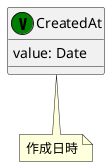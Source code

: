 @startuml

class "CreatedAt" as CreatedAt << (V, green) >> {
    value: Date
}

note bottom of CreatedAt
    作成日時
end note

@enduml
